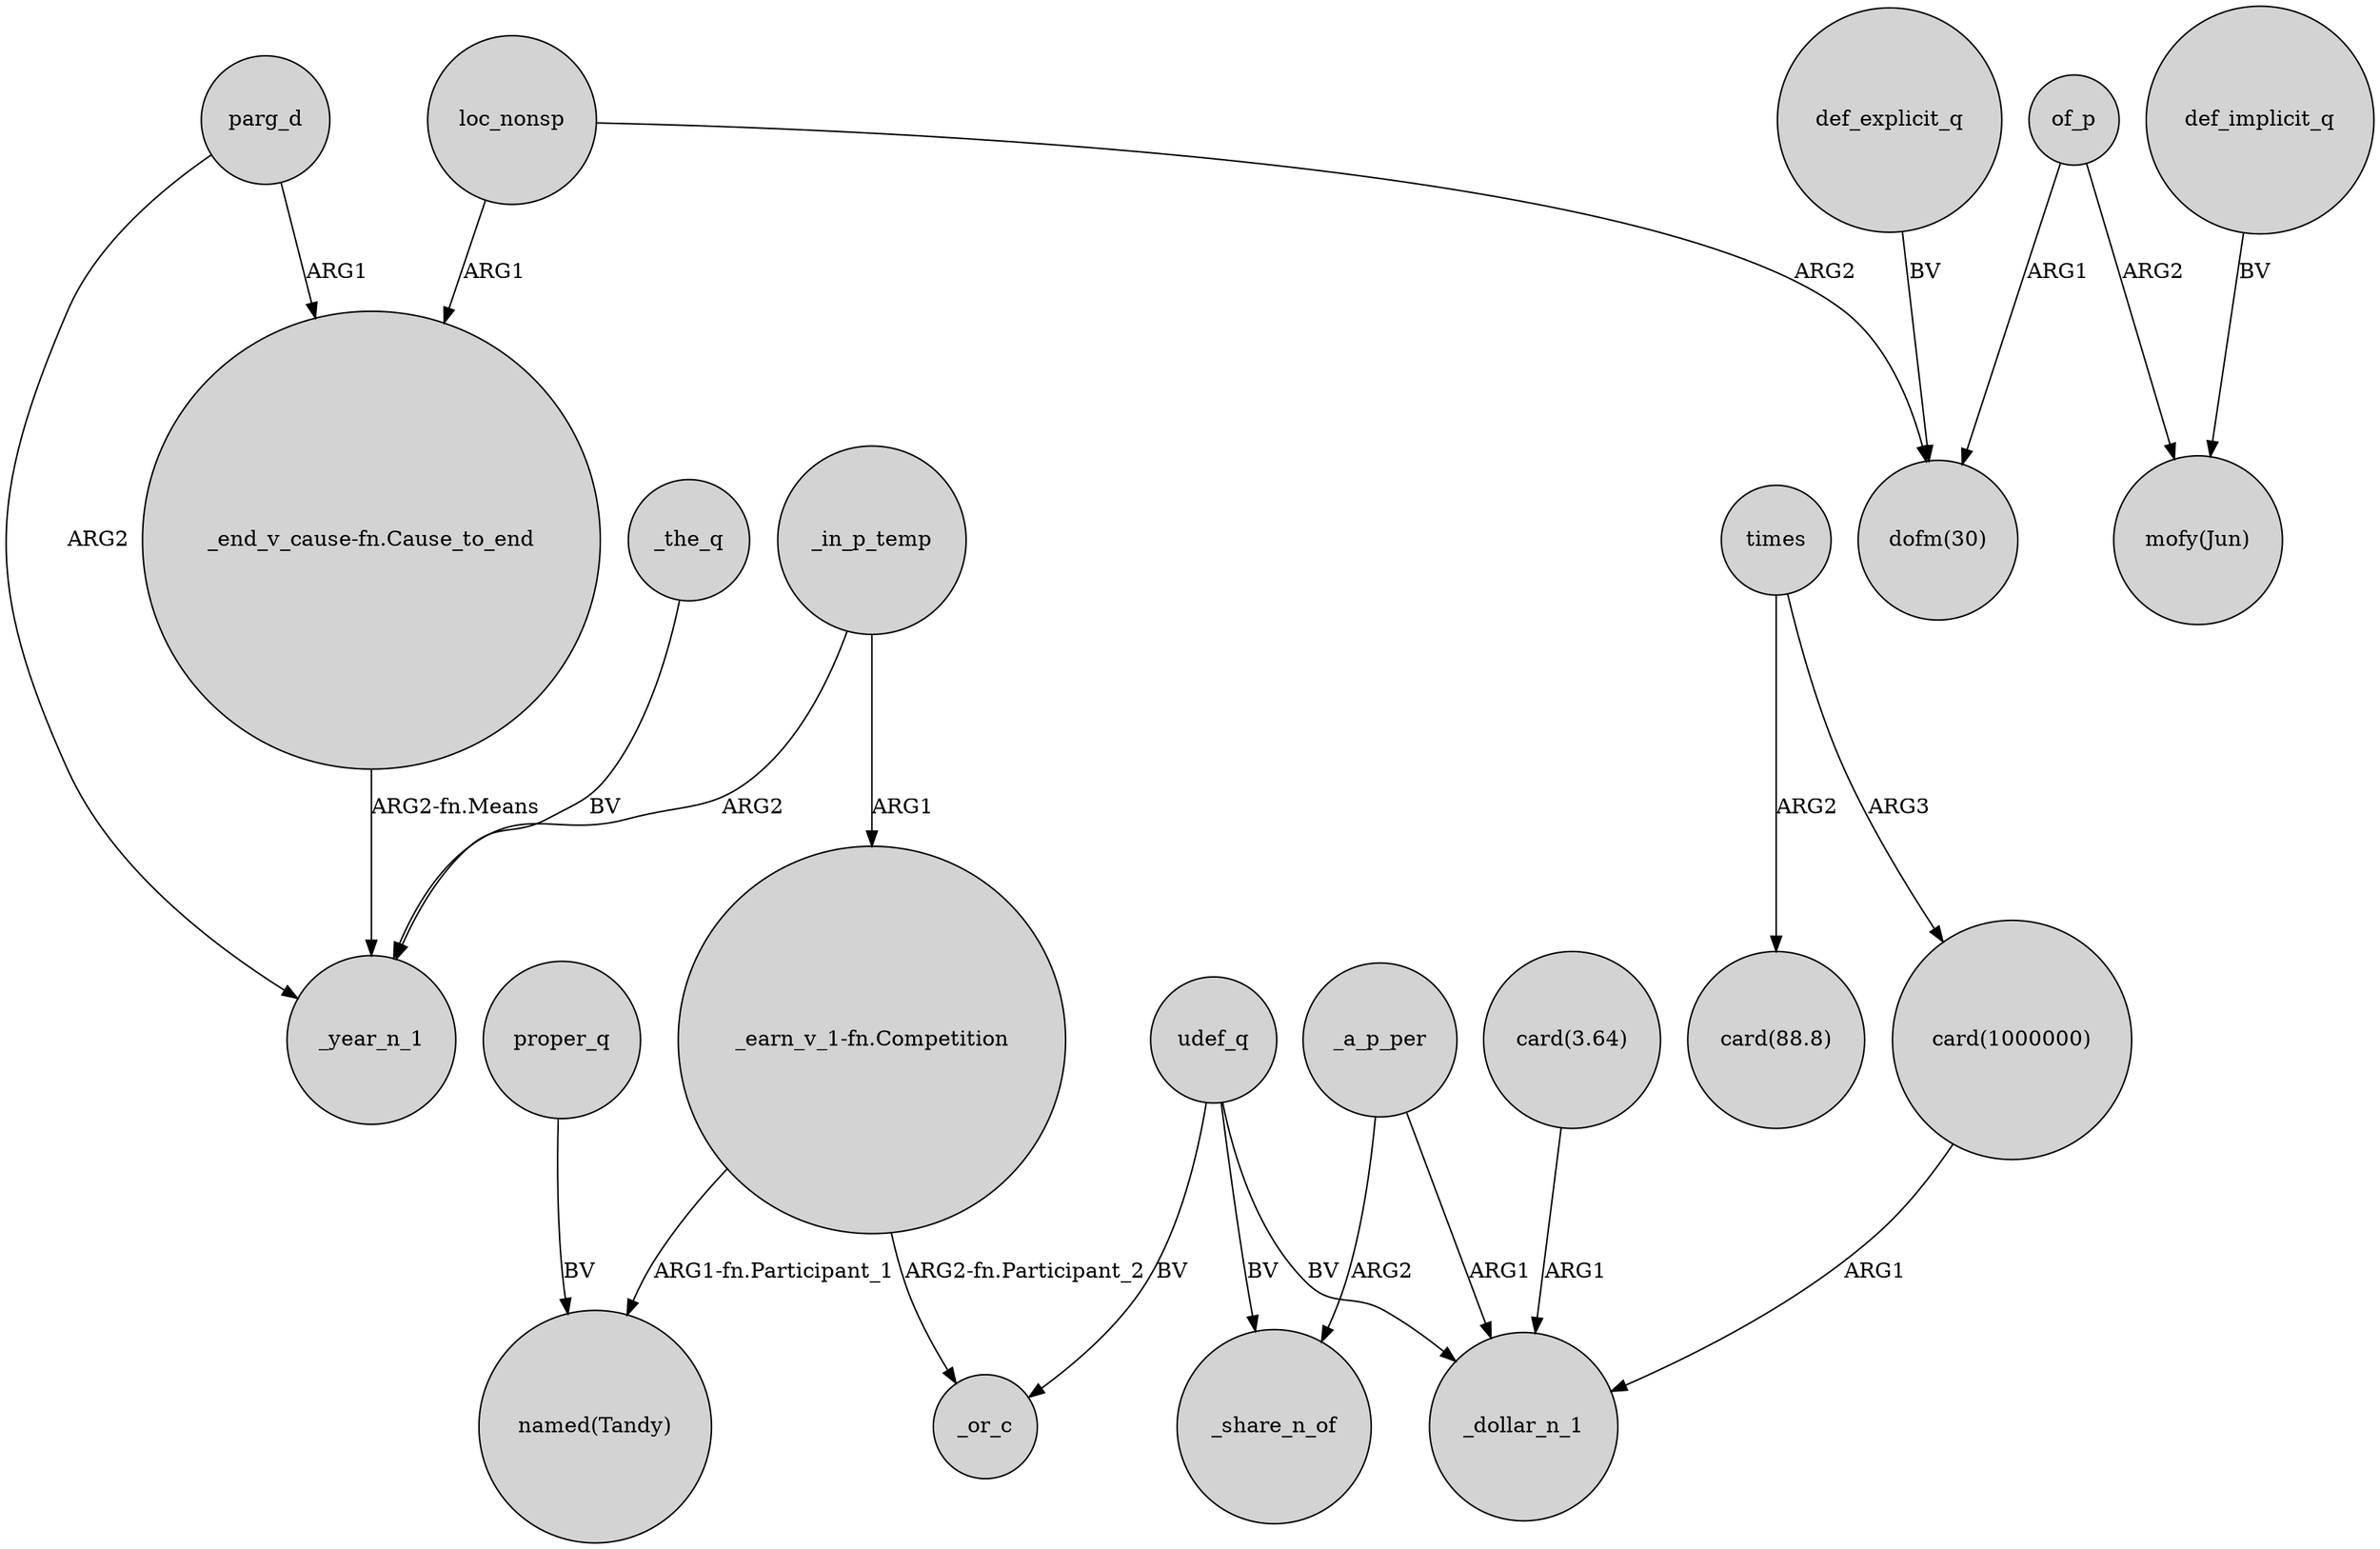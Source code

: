 digraph {
	node [shape=circle style=filled]
	parg_d -> "_end_v_cause-fn.Cause_to_end" [label=ARG1]
	"_end_v_cause-fn.Cause_to_end" -> _year_n_1 [label="ARG2-fn.Means"]
	times -> "card(1000000)" [label=ARG3]
	def_explicit_q -> "dofm(30)" [label=BV]
	times -> "card(88.8)" [label=ARG2]
	def_implicit_q -> "mofy(Jun)" [label=BV]
	udef_q -> _or_c [label=BV]
	"card(3.64)" -> _dollar_n_1 [label=ARG1]
	_a_p_per -> _share_n_of [label=ARG2]
	_the_q -> _year_n_1 [label=BV]
	udef_q -> _share_n_of [label=BV]
	_in_p_temp -> "_earn_v_1-fn.Competition" [label=ARG1]
	udef_q -> _dollar_n_1 [label=BV]
	"_earn_v_1-fn.Competition" -> _or_c [label="ARG2-fn.Participant_2"]
	"card(1000000)" -> _dollar_n_1 [label=ARG1]
	loc_nonsp -> "_end_v_cause-fn.Cause_to_end" [label=ARG1]
	_a_p_per -> _dollar_n_1 [label=ARG1]
	_in_p_temp -> _year_n_1 [label=ARG2]
	parg_d -> _year_n_1 [label=ARG2]
	of_p -> "dofm(30)" [label=ARG1]
	proper_q -> "named(Tandy)" [label=BV]
	of_p -> "mofy(Jun)" [label=ARG2]
	loc_nonsp -> "dofm(30)" [label=ARG2]
	"_earn_v_1-fn.Competition" -> "named(Tandy)" [label="ARG1-fn.Participant_1"]
}
